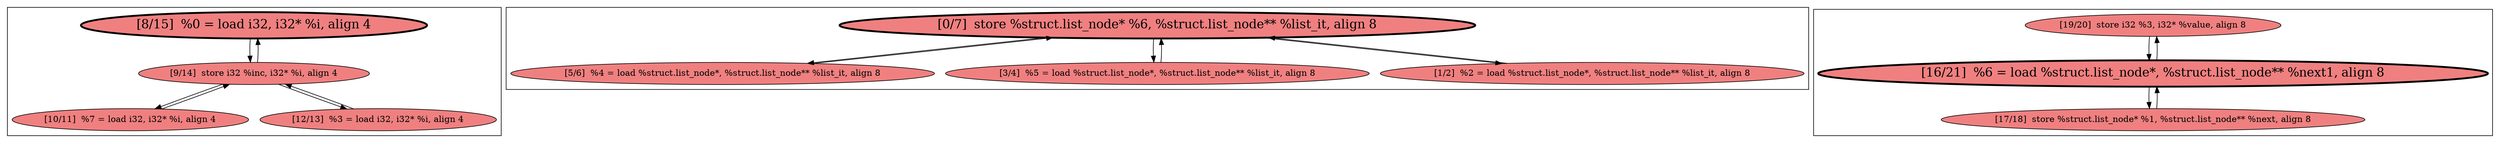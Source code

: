 
digraph G {



node195->node196 [ ]
node194->node196 [ ]
node196->node195 [ ]
node196->node194 [ ]
node188->node186 [ ]
node186->node188 [ ]
node187->node188 [ ]
node188->node187 [ ]
node190->node191 [ ]
node196->node193 [ ]
node193->node196 [ ]
node191->node190 [ ]
node192->node191 [ ]
node191->node192 [ ]
node188->node189 [ ]
node189->node188 [ ]


subgraph cluster2 {


node196 [fillcolor=lightcoral,label="[9/14]  store i32 %inc, i32* %i, align 4",shape=ellipse,style=filled ]
node195 [penwidth=3.0,fontsize=20,fillcolor=lightcoral,label="[8/15]  %0 = load i32, i32* %i, align 4",shape=ellipse,style=filled ]
node193 [fillcolor=lightcoral,label="[12/13]  %3 = load i32, i32* %i, align 4",shape=ellipse,style=filled ]
node194 [fillcolor=lightcoral,label="[10/11]  %7 = load i32, i32* %i, align 4",shape=ellipse,style=filled ]



}

subgraph cluster0 {


node188 [penwidth=3.0,fontsize=20,fillcolor=lightcoral,label="[0/7]  store %struct.list_node* %6, %struct.list_node** %list_it, align 8",shape=ellipse,style=filled ]
node186 [fillcolor=lightcoral,label="[5/6]  %4 = load %struct.list_node*, %struct.list_node** %list_it, align 8",shape=ellipse,style=filled ]
node189 [fillcolor=lightcoral,label="[1/2]  %2 = load %struct.list_node*, %struct.list_node** %list_it, align 8",shape=ellipse,style=filled ]
node187 [fillcolor=lightcoral,label="[3/4]  %5 = load %struct.list_node*, %struct.list_node** %list_it, align 8",shape=ellipse,style=filled ]



}

subgraph cluster1 {


node192 [fillcolor=lightcoral,label="[17/18]  store %struct.list_node* %1, %struct.list_node** %next, align 8",shape=ellipse,style=filled ]
node190 [fillcolor=lightcoral,label="[19/20]  store i32 %3, i32* %value, align 8",shape=ellipse,style=filled ]
node191 [penwidth=3.0,fontsize=20,fillcolor=lightcoral,label="[16/21]  %6 = load %struct.list_node*, %struct.list_node** %next1, align 8",shape=ellipse,style=filled ]



}

}
